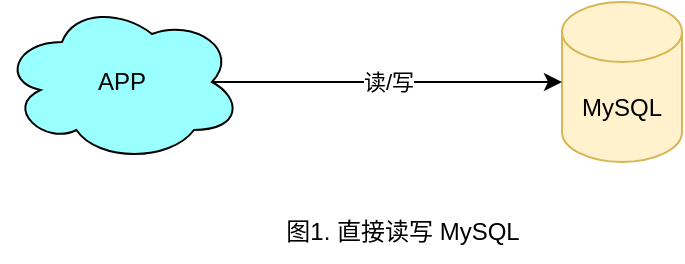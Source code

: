 <mxfile version="20.3.0" type="device"><diagram id="tCfG5dngbMdJug7cdrso" name="第 1 页"><mxGraphModel dx="946" dy="725" grid="1" gridSize="10" guides="1" tooltips="1" connect="1" arrows="1" fold="1" page="1" pageScale="1" pageWidth="827" pageHeight="1169" math="0" shadow="0"><root><mxCell id="0"/><mxCell id="1" parent="0"/><mxCell id="wbbjYUpbELSPmxRf8P6J-1" value="APP" style="ellipse;shape=cloud;whiteSpace=wrap;html=1;fillColor=#99FFFF;" vertex="1" parent="1"><mxGeometry x="200" y="200" width="120" height="80" as="geometry"/></mxCell><mxCell id="wbbjYUpbELSPmxRf8P6J-2" value="MySQL" style="shape=cylinder3;whiteSpace=wrap;html=1;boundedLbl=1;backgroundOutline=1;size=15;fillColor=#fff2cc;strokeColor=#d6b656;" vertex="1" parent="1"><mxGeometry x="480" y="200" width="60" height="80" as="geometry"/></mxCell><mxCell id="wbbjYUpbELSPmxRf8P6J-3" value="&lt;font color=&quot;#000000&quot;&gt;读/写&lt;/font&gt;" style="endArrow=classic;html=1;rounded=0;fontColor=#99FFFF;exitX=0.875;exitY=0.5;exitDx=0;exitDy=0;exitPerimeter=0;entryX=0;entryY=0.5;entryDx=0;entryDy=0;entryPerimeter=0;" edge="1" parent="1" source="wbbjYUpbELSPmxRf8P6J-1" target="wbbjYUpbELSPmxRf8P6J-2"><mxGeometry width="50" height="50" relative="1" as="geometry"><mxPoint x="530" y="440" as="sourcePoint"/><mxPoint x="580" y="390" as="targetPoint"/></mxGeometry></mxCell><mxCell id="wbbjYUpbELSPmxRf8P6J-4" value="图1. 直接读写 MySQL" style="text;html=1;align=center;verticalAlign=middle;resizable=0;points=[];autosize=1;strokeColor=none;fillColor=none;fontColor=#000000;" vertex="1" parent="1"><mxGeometry x="330" y="300" width="140" height="30" as="geometry"/></mxCell></root></mxGraphModel></diagram></mxfile>